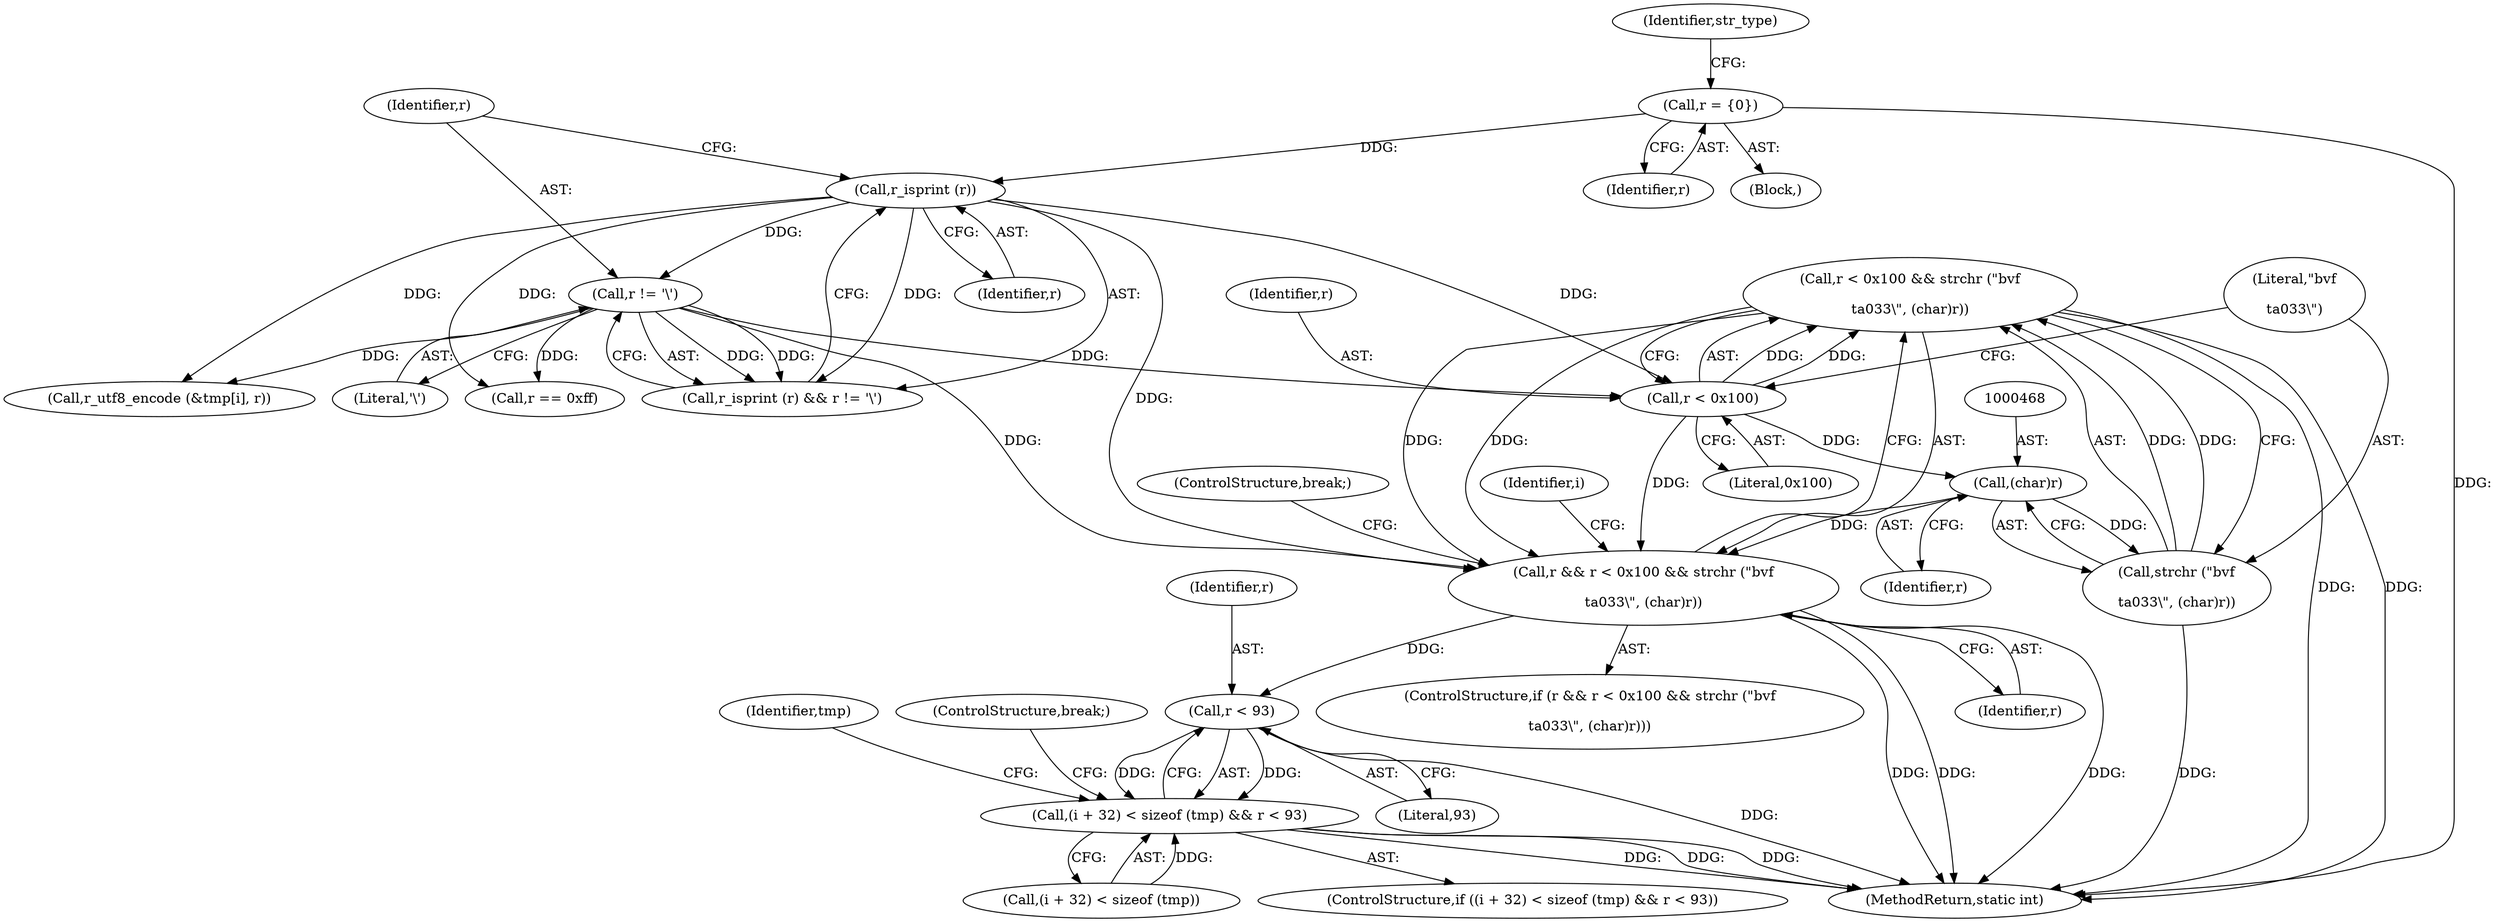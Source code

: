 digraph "0_radare2_3fcf41ed96ffa25b38029449520c8d0a198745f3@API" {
"1000461" [label="(Call,r < 0x100 && strchr (\"\b\v\f\n\r\t\a\033\\\", (char)r))"];
"1000462" [label="(Call,r < 0x100)"];
"1000430" [label="(Call,r != '\\')"];
"1000428" [label="(Call,r_isprint (r))"];
"1000340" [label="(Call,r = {0})"];
"1000465" [label="(Call,strchr (\"\b\v\f\n\r\t\a\033\\\", (char)r))"];
"1000467" [label="(Call,(char)r)"];
"1000459" [label="(Call,r && r < 0x100 && strchr (\"\b\v\f\n\r\t\a\033\\\", (char)r))"];
"1000479" [label="(Call,r < 93)"];
"1000472" [label="(Call,(i + 32) < sizeof (tmp) && r < 93)"];
"1000466" [label="(Literal,\"\b\v\f\n\r\t\a\033\\\")"];
"1000479" [label="(Call,r < 93)"];
"1000471" [label="(ControlStructure,if ((i + 32) < sizeof (tmp) && r < 93))"];
"1000463" [label="(Identifier,r)"];
"1000705" [label="(MethodReturn,static int)"];
"1000509" [label="(ControlStructure,break;)"];
"1000461" [label="(Call,r < 0x100 && strchr (\"\b\v\f\n\r\t\a\033\\\", (char)r))"];
"1000464" [label="(Literal,0x100)"];
"1000465" [label="(Call,strchr (\"\b\v\f\n\r\t\a\033\\\", (char)r))"];
"1000340" [label="(Call,r = {0})"];
"1000469" [label="(Identifier,r)"];
"1000449" [label="(Call,r_utf8_encode (&tmp[i], r))"];
"1000475" [label="(Identifier,i)"];
"1000440" [label="(Call,r == 0xff)"];
"1000431" [label="(Identifier,r)"];
"1000480" [label="(Identifier,r)"];
"1000432" [label="(Literal,'\\')"];
"1000428" [label="(Call,r_isprint (r))"];
"1000427" [label="(Call,r_isprint (r) && r != '\\')"];
"1000459" [label="(Call,r && r < 0x100 && strchr (\"\b\v\f\n\r\t\a\033\\\", (char)r))"];
"1000485" [label="(Identifier,tmp)"];
"1000467" [label="(Call,(char)r)"];
"1000481" [label="(Literal,93)"];
"1000344" [label="(Identifier,str_type)"];
"1000472" [label="(Call,(i + 32) < sizeof (tmp) && r < 93)"];
"1000458" [label="(ControlStructure,if (r && r < 0x100 && strchr (\"\b\v\f\n\r\t\a\033\\\", (char)r)))"];
"1000501" [label="(ControlStructure,break;)"];
"1000341" [label="(Identifier,r)"];
"1000462" [label="(Call,r < 0x100)"];
"1000429" [label="(Identifier,r)"];
"1000460" [label="(Identifier,r)"];
"1000430" [label="(Call,r != '\\')"];
"1000338" [label="(Block,)"];
"1000473" [label="(Call,(i + 32) < sizeof (tmp))"];
"1000461" -> "1000459"  [label="AST: "];
"1000461" -> "1000462"  [label="CFG: "];
"1000461" -> "1000465"  [label="CFG: "];
"1000462" -> "1000461"  [label="AST: "];
"1000465" -> "1000461"  [label="AST: "];
"1000459" -> "1000461"  [label="CFG: "];
"1000461" -> "1000705"  [label="DDG: "];
"1000461" -> "1000705"  [label="DDG: "];
"1000461" -> "1000459"  [label="DDG: "];
"1000461" -> "1000459"  [label="DDG: "];
"1000462" -> "1000461"  [label="DDG: "];
"1000462" -> "1000461"  [label="DDG: "];
"1000465" -> "1000461"  [label="DDG: "];
"1000465" -> "1000461"  [label="DDG: "];
"1000462" -> "1000464"  [label="CFG: "];
"1000463" -> "1000462"  [label="AST: "];
"1000464" -> "1000462"  [label="AST: "];
"1000466" -> "1000462"  [label="CFG: "];
"1000462" -> "1000459"  [label="DDG: "];
"1000430" -> "1000462"  [label="DDG: "];
"1000428" -> "1000462"  [label="DDG: "];
"1000462" -> "1000467"  [label="DDG: "];
"1000430" -> "1000427"  [label="AST: "];
"1000430" -> "1000432"  [label="CFG: "];
"1000431" -> "1000430"  [label="AST: "];
"1000432" -> "1000430"  [label="AST: "];
"1000427" -> "1000430"  [label="CFG: "];
"1000430" -> "1000427"  [label="DDG: "];
"1000430" -> "1000427"  [label="DDG: "];
"1000428" -> "1000430"  [label="DDG: "];
"1000430" -> "1000440"  [label="DDG: "];
"1000430" -> "1000449"  [label="DDG: "];
"1000430" -> "1000459"  [label="DDG: "];
"1000428" -> "1000427"  [label="AST: "];
"1000428" -> "1000429"  [label="CFG: "];
"1000429" -> "1000428"  [label="AST: "];
"1000431" -> "1000428"  [label="CFG: "];
"1000427" -> "1000428"  [label="CFG: "];
"1000428" -> "1000427"  [label="DDG: "];
"1000340" -> "1000428"  [label="DDG: "];
"1000428" -> "1000440"  [label="DDG: "];
"1000428" -> "1000449"  [label="DDG: "];
"1000428" -> "1000459"  [label="DDG: "];
"1000340" -> "1000338"  [label="AST: "];
"1000340" -> "1000341"  [label="CFG: "];
"1000341" -> "1000340"  [label="AST: "];
"1000344" -> "1000340"  [label="CFG: "];
"1000340" -> "1000705"  [label="DDG: "];
"1000465" -> "1000467"  [label="CFG: "];
"1000466" -> "1000465"  [label="AST: "];
"1000467" -> "1000465"  [label="AST: "];
"1000465" -> "1000705"  [label="DDG: "];
"1000467" -> "1000465"  [label="DDG: "];
"1000467" -> "1000469"  [label="CFG: "];
"1000468" -> "1000467"  [label="AST: "];
"1000469" -> "1000467"  [label="AST: "];
"1000467" -> "1000459"  [label="DDG: "];
"1000459" -> "1000458"  [label="AST: "];
"1000459" -> "1000460"  [label="CFG: "];
"1000460" -> "1000459"  [label="AST: "];
"1000475" -> "1000459"  [label="CFG: "];
"1000509" -> "1000459"  [label="CFG: "];
"1000459" -> "1000705"  [label="DDG: "];
"1000459" -> "1000705"  [label="DDG: "];
"1000459" -> "1000705"  [label="DDG: "];
"1000459" -> "1000479"  [label="DDG: "];
"1000479" -> "1000472"  [label="AST: "];
"1000479" -> "1000481"  [label="CFG: "];
"1000480" -> "1000479"  [label="AST: "];
"1000481" -> "1000479"  [label="AST: "];
"1000472" -> "1000479"  [label="CFG: "];
"1000479" -> "1000705"  [label="DDG: "];
"1000479" -> "1000472"  [label="DDG: "];
"1000479" -> "1000472"  [label="DDG: "];
"1000472" -> "1000471"  [label="AST: "];
"1000472" -> "1000473"  [label="CFG: "];
"1000473" -> "1000472"  [label="AST: "];
"1000485" -> "1000472"  [label="CFG: "];
"1000501" -> "1000472"  [label="CFG: "];
"1000472" -> "1000705"  [label="DDG: "];
"1000472" -> "1000705"  [label="DDG: "];
"1000472" -> "1000705"  [label="DDG: "];
"1000473" -> "1000472"  [label="DDG: "];
}
